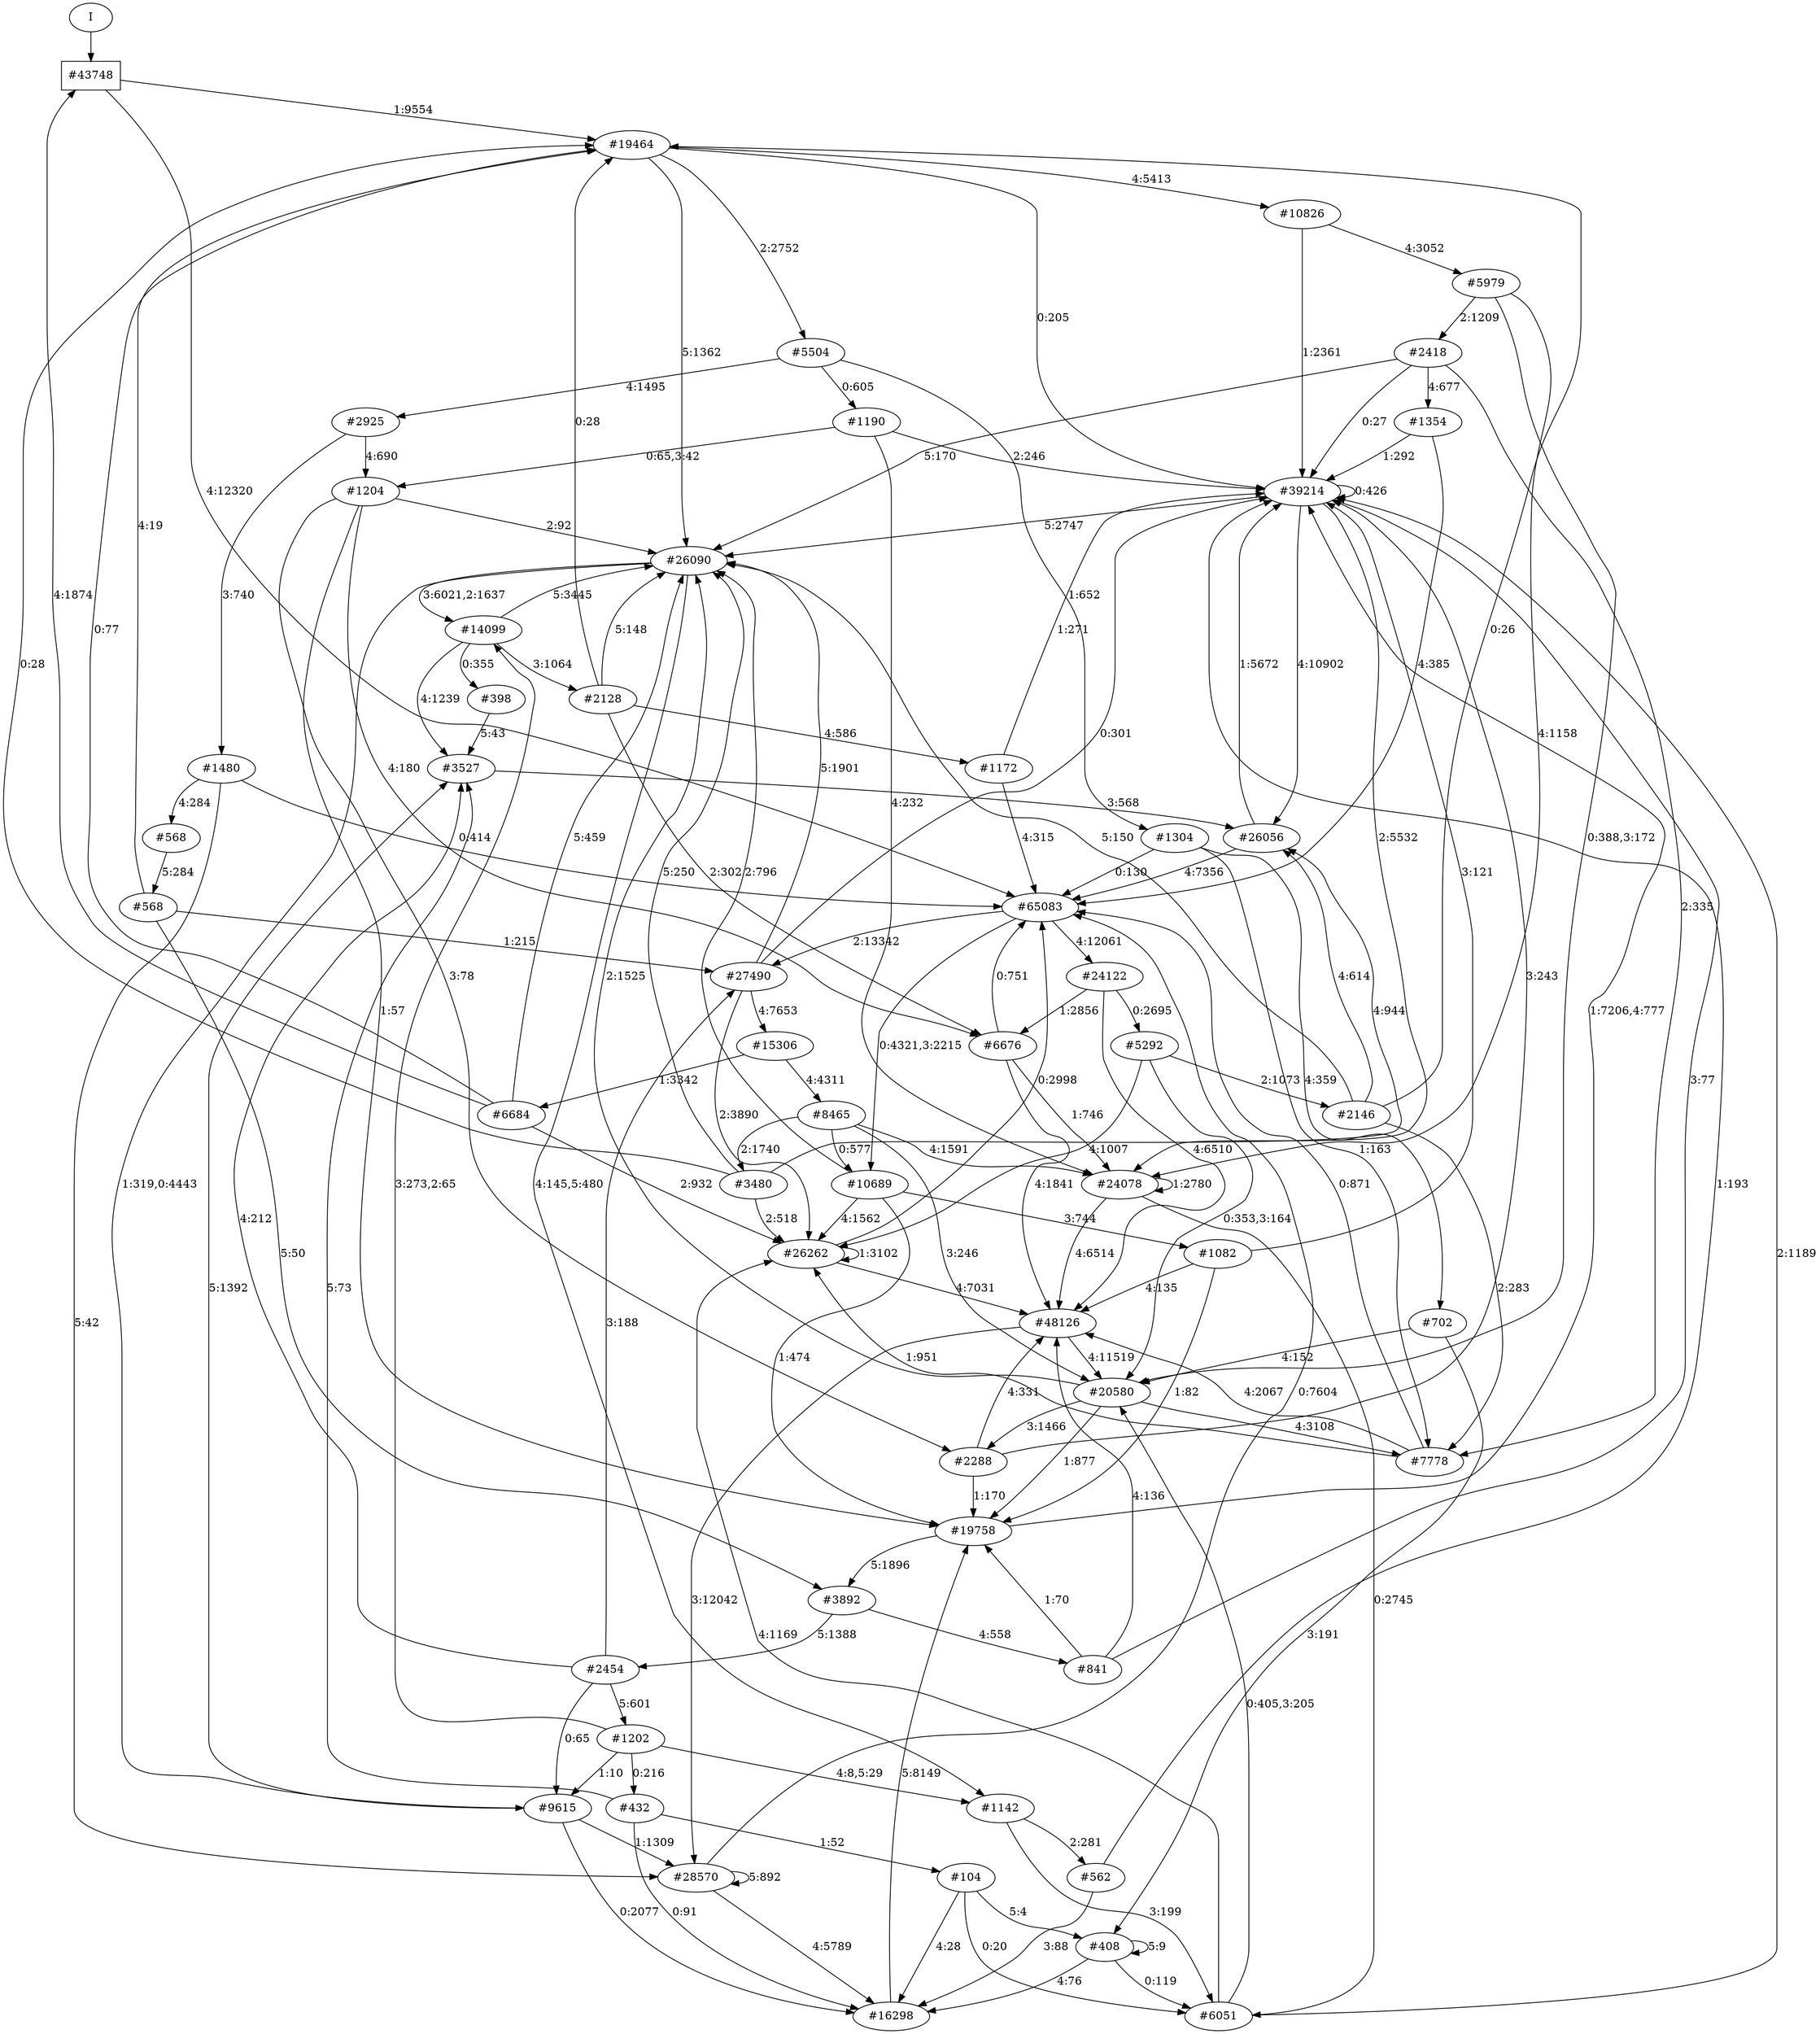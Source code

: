 // produced with flexfringe from git commitd1cf04ada0831d0605a3651971ef9a02091d8823
// dfasat/flexfringe -h=alergia -d=alergia_data -o=experiments/flexfringe_pautomac_study/flexfringe_data/exp6_n100_p0_02875dfa -n=100 -p=0.02875 /Users/nicholasrenninger/Google Drive/Grad School/specification learning/code/DPFA_DTS_product_experiment/dfasatInvestigations/experiments/flexfringe_pautomac_study/flexfringe_data/flexfringe_pautomac_study_train 
digraph DFA {
	0 [label="root" shape=box];
		I -> 0;
	0 [ label="#43748"  ];
		0 -> 1 [label="1:9554"  ];
		0 -> 5 [label="4:12320"  ];
	1 [ label="#19464"  ];
		1 -> 2 [label="4:5413"  ];
		1 -> 70 [label="0:205"  ];
		1 -> 110 [label="2:2752"  ];
		1 -> 304 [label="5:1362"  ];
	2 [ label="#10826"  ];
		2 -> 3 [label="4:3052"  ];
		2 -> 70 [label="1:2361"  ];
	70 [ label="#39214"  ];
		70 -> 70 [label="0:426"  ];
		70 -> 71 [label="4:10902"  ];
		70 -> 86 [label="2:5532"  ];
		70 -> 304 [label="5:2747"  ];
	71 [ label="#26056"  ];
		71 -> 5 [label="4:7356"  ];
		71 -> 70 [label="1:5672"  ];
	86 [ label="#24078"  ];
		86 -> 7 [label="4:6514"  ];
		86 -> 86 [label="1:2780"  ];
		86 -> 431 [label="0:2745"  ];
	431 [ label="#6051"  ];
		431 -> 13 [label="0:405,3:205"  ];
		431 -> 24 [label="4:1169"  ];
		431 -> 70 [label="2:1189"  ];
	3 [ label="#5979"  ];
		3 -> 13 [label="0:388,3:172"  ];
		3 -> 86 [label="4:1158"  ];
		3 -> 232 [label="2:1209"  ];
	232 [ label="#2418"  ];
		232 -> 14 [label="2:335"  ];
		232 -> 70 [label="0:27"  ];
		232 -> 304 [label="5:170"  ];
		232 -> 714 [label="4:677"  ];
	714 [ label="#1354"  ];
		714 -> 5 [label="4:385"  ];
		714 -> 70 [label="1:292"  ];
	110 [ label="#5504"  ];
		110 -> 111 [label="4:1495"  ];
		110 -> 113 [label="1:652"  ];
		110 -> 396 [label="0:605"  ];
	113 [ label="#1304"  ];
		113 -> 5 [label="0:130"  ];
		113 -> 14 [label="1:163"  ];
		113 -> 248 [label="4:359"  ];
	248 [ label="#702"  ];
		248 -> 13 [label="4:152"  ];
		248 -> 998 [label="3:191"  ];
	998 [ label="#408"  ];
		998 -> 373 [label="4:76"  ];
		998 -> 431 [label="0:119"  ];
		998 -> 998 [label="5:9"  ];
	111 [ label="#2925"  ];
		111 -> 112 [label="4:690"  ];
		111 -> 528 [label="3:740"  ];
	112 [ label="#1204"  ];
		112 -> 33 [label="4:180"  ];
		112 -> 304 [label="2:92"  ];
		112 -> 374 [label="1:57"  ];
		112 -> 2603 [label="3:78"  ];
	528 [ label="#1480"  ];
		528 -> 5 [label="0:414"  ];
		528 -> 8 [label="5:42"  ];
		528 -> 529 [label="4:284"  ];
	529 [ label="#568"  ];
		529 -> 530 [label="5:284"  ];
	530 [ label="#568"  ];
		530 -> 1 [label="4:19"  ];
		530 -> 23 [label="1:215"  ];
		530 -> 730 [label="5:50"  ];
	396 [ label="#1190"  ];
		396 -> 70 [label="2:246"  ];
		396 -> 86 [label="4:232"  ];
		396 -> 112 [label="0:65,3:42"  ];
	304 [ label="#26090"  ];
		304 -> 305 [label="3:6021,2:1637"  ];
		304 -> 545 [label="1:319,0:4443"  ];
		304 -> 4113 [label="4:145,5:480"  ];
	545 [ label="#9615"  ];
		545 -> 8 [label="1:1309"  ];
		545 -> 373 [label="0:2077"  ];
		545 -> 4051 [label="5:1392"  ];
	4051 [ label="#3527"  ];
		4051 -> 71 [label="3:568"  ];
	305 [ label="#14099"  ];
		305 -> 304 [label="5:3445"  ];
		305 -> 306 [label="3:1064"  ];
		305 -> 4051 [label="4:1239"  ];
		305 -> 20594 [label="0:355"  ];
	20594 [ label="#398"  ];
		20594 -> 4051 [label="5:43"  ];
	306 [ label="#2128"  ];
		306 -> 1 [label="0:28"  ];
		306 -> 33 [label="2:302"  ];
		306 -> 304 [label="5:148"  ];
		306 -> 307 [label="4:586"  ];
	307 [ label="#1172"  ];
		307 -> 5 [label="4:315"  ];
		307 -> 70 [label="1:271"  ];
	4113 [ label="#1142"  ];
		4113 -> 431 [label="3:199"  ];
		4113 -> 4114 [label="2:281"  ];
	4114 [ label="#562"  ];
		4114 -> 70 [label="1:193"  ];
		4114 -> 373 [label="3:88"  ];
	5 [ label="#65083"  ];
		5 -> 6 [label="4:12061"  ];
		5 -> 23 [label="2:13342"  ];
		5 -> 984 [label="0:4321,3:2215"  ];
	6 [ label="#24122"  ];
		6 -> 7 [label="4:6510"  ];
		6 -> 33 [label="1:2856"  ];
		6 -> 42 [label="0:2695"  ];
	33 [ label="#6676"  ];
		33 -> 5 [label="0:751"  ];
		33 -> 7 [label="4:1841"  ];
		33 -> 86 [label="1:746"  ];
	7 [ label="#48126"  ];
		7 -> 8 [label="3:12042"  ];
		7 -> 13 [label="4:11519"  ];
	13 [ label="#20580"  ];
		13 -> 14 [label="4:3108"  ];
		13 -> 304 [label="2:1525"  ];
		13 -> 374 [label="1:877"  ];
		13 -> 2603 [label="3:1466"  ];
	14 [ label="#7778"  ];
		14 -> 5 [label="0:871"  ];
		14 -> 7 [label="4:2067"  ];
		14 -> 24 [label="1:951"  ];
	2603 [ label="#2288"  ];
		2603 -> 7 [label="4:331"  ];
		2603 -> 70 [label="3:243"  ];
		2603 -> 374 [label="1:170"  ];
	8 [ label="#28570"  ];
		8 -> 5 [label="0:7604"  ];
		8 -> 8 [label="5:892"  ];
		8 -> 373 [label="4:5789"  ];
	373 [ label="#16298"  ];
		373 -> 374 [label="5:8149"  ];
	374 [ label="#19758"  ];
		374 -> 70 [label="1:7206,4:777"  ];
		374 -> 730 [label="5:1896"  ];
	730 [ label="#3892"  ];
		730 -> 731 [label="4:558"  ];
		730 -> 2723 [label="5:1388"  ];
	731 [ label="#841"  ];
		731 -> 7 [label="4:136"  ];
		731 -> 70 [label="3:77"  ];
		731 -> 374 [label="1:70"  ];
	2723 [ label="#2454"  ];
		2723 -> 23 [label="3:188"  ];
		2723 -> 545 [label="0:65"  ];
		2723 -> 6740 [label="5:601"  ];
		2723 -> 4051 [label="4:212"  ];
	6740 [ label="#1202"  ];
		6740 -> 305 [label="3:273,2:65"  ];
		6740 -> 545 [label="1:10"  ];
		6740 -> 4113 [label="4:8,5:29"  ];
		6740 -> 18257 [label="0:216"  ];
	18257 [ label="#432"  ];
		18257 -> 373 [label="0:91"  ];
		18257 -> 4051 [label="5:73"  ];
		18257 -> 4648 [label="1:52"  ];
	4648 [ label="#104"  ];
		4648 -> 373 [label="4:28"  ];
		4648 -> 431 [label="0:20"  ];
		4648 -> 998 [label="5:4"  ];
	42 [ label="#5292"  ];
		42 -> 13 [label="0:353,3:164"  ];
		42 -> 24 [label="4:1007"  ];
		42 -> 891 [label="2:1073"  ];
	891 [ label="#2146"  ];
		891 -> 1 [label="0:26"  ];
		891 -> 14 [label="2:283"  ];
		891 -> 71 [label="4:614"  ];
		891 -> 304 [label="5:150"  ];
	984 [ label="#10689"  ];
		984 -> 24 [label="4:1562"  ];
		984 -> 304 [label="2:796"  ];
		984 -> 374 [label="1:474"  ];
		984 -> 1835 [label="3:744"  ];
	1835 [ label="#1082"  ];
		1835 -> 7 [label="4:135"  ];
		1835 -> 70 [label="3:121"  ];
		1835 -> 374 [label="1:82"  ];
	23 [ label="#27490"  ];
		23 -> 24 [label="2:3890"  ];
		23 -> 70 [label="0:301"  ];
		23 -> 165 [label="4:7653"  ];
		23 -> 304 [label="5:1901"  ];
	165 [ label="#15306"  ];
		165 -> 166 [label="1:3342"  ];
		165 -> 279 [label="4:4311"  ];
	166 [ label="#6684"  ];
		166 -> 0 [label="4:1874"  ];
		166 -> 1 [label="0:77"  ];
		166 -> 24 [label="2:932"  ];
		166 -> 304 [label="5:459"  ];
	279 [ label="#8465"  ];
		279 -> 13 [label="3:246"  ];
		279 -> 86 [label="4:1591"  ];
		279 -> 817 [label="2:1740"  ];
		279 -> 984 [label="0:577"  ];
	817 [ label="#3480"  ];
		817 -> 1 [label="0:28"  ];
		817 -> 24 [label="2:518"  ];
		817 -> 71 [label="4:944"  ];
		817 -> 304 [label="5:250"  ];
	24 [ label="#26262"  ];
		24 -> 5 [label="0:2998"  ];
		24 -> 7 [label="4:7031"  ];
		24 -> 24 [label="1:3102"  ];
}

